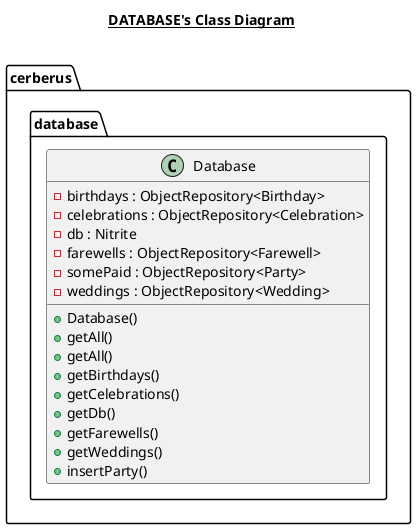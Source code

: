 @startuml

title __DATABASE's Class Diagram__\n

  namespace cerberus {
    namespace database {
      class cerberus.database.Database {
          - birthdays : ObjectRepository<Birthday>
          - celebrations : ObjectRepository<Celebration>
          - db : Nitrite
          - farewells : ObjectRepository<Farewell>
          - somePaid : ObjectRepository<Party>
          - weddings : ObjectRepository<Wedding>
          + Database()
          + getAll()
          + getAll()
          + getBirthdays()
          + getCelebrations()
          + getDb()
          + getFarewells()
          + getWeddings()
          + insertParty()
      }
    }
  }


@enduml
